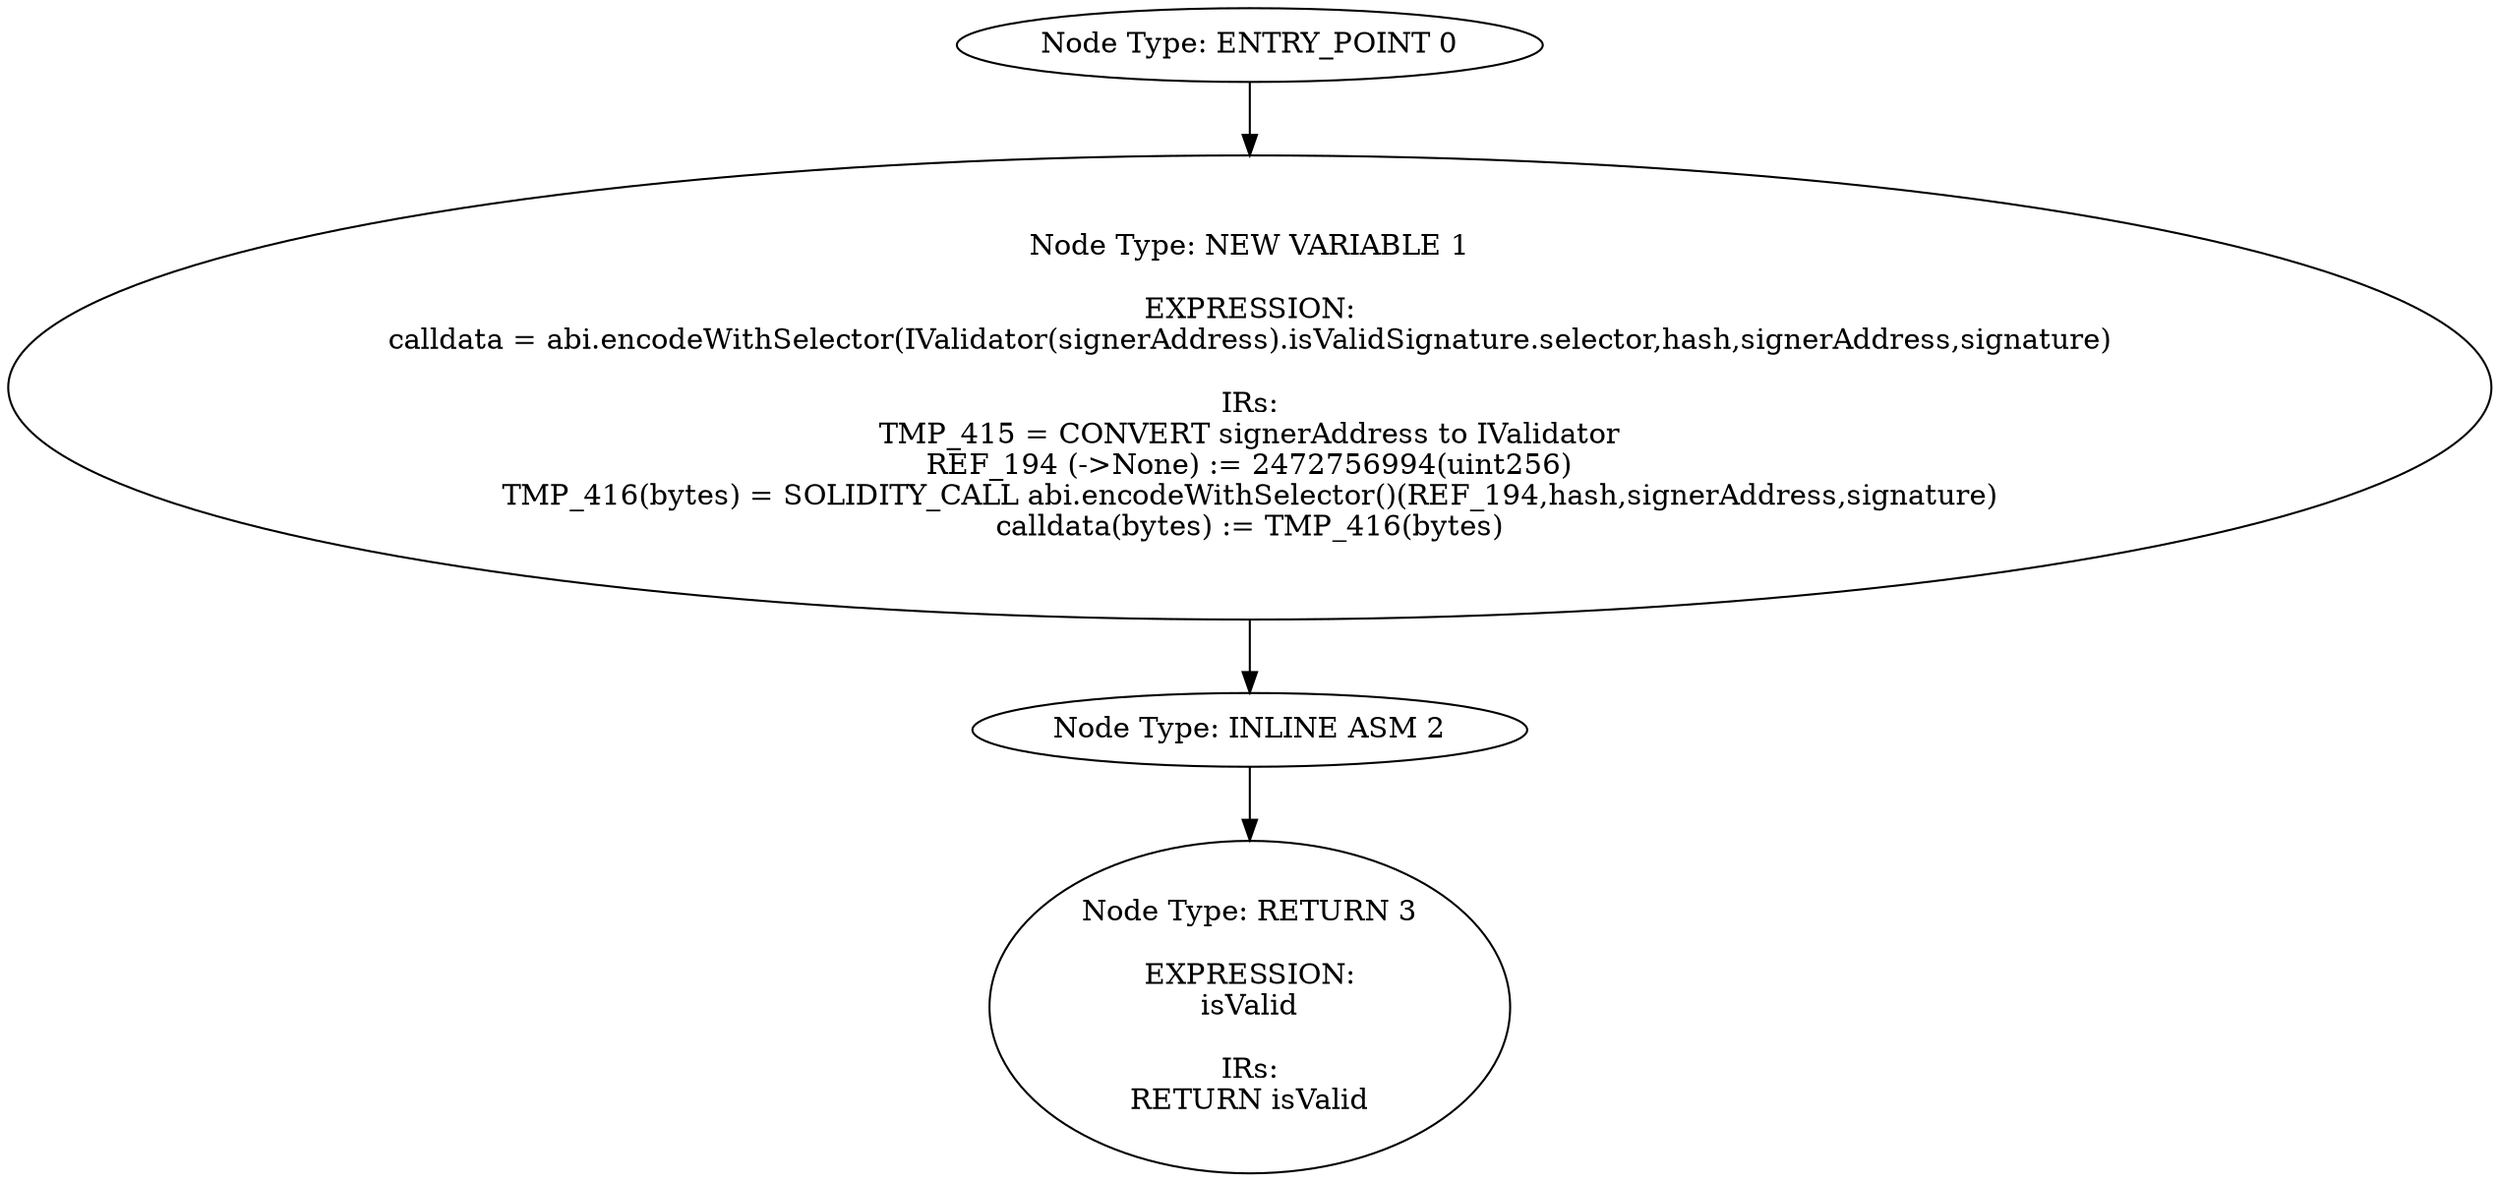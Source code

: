 digraph{
0[label="Node Type: ENTRY_POINT 0
"];
0->1;
1[label="Node Type: NEW VARIABLE 1

EXPRESSION:
calldata = abi.encodeWithSelector(IValidator(signerAddress).isValidSignature.selector,hash,signerAddress,signature)

IRs:
TMP_415 = CONVERT signerAddress to IValidator
REF_194 (->None) := 2472756994(uint256)
TMP_416(bytes) = SOLIDITY_CALL abi.encodeWithSelector()(REF_194,hash,signerAddress,signature)
calldata(bytes) := TMP_416(bytes)"];
1->2;
2[label="Node Type: INLINE ASM 2
"];
2->3;
3[label="Node Type: RETURN 3

EXPRESSION:
isValid

IRs:
RETURN isValid"];
}
